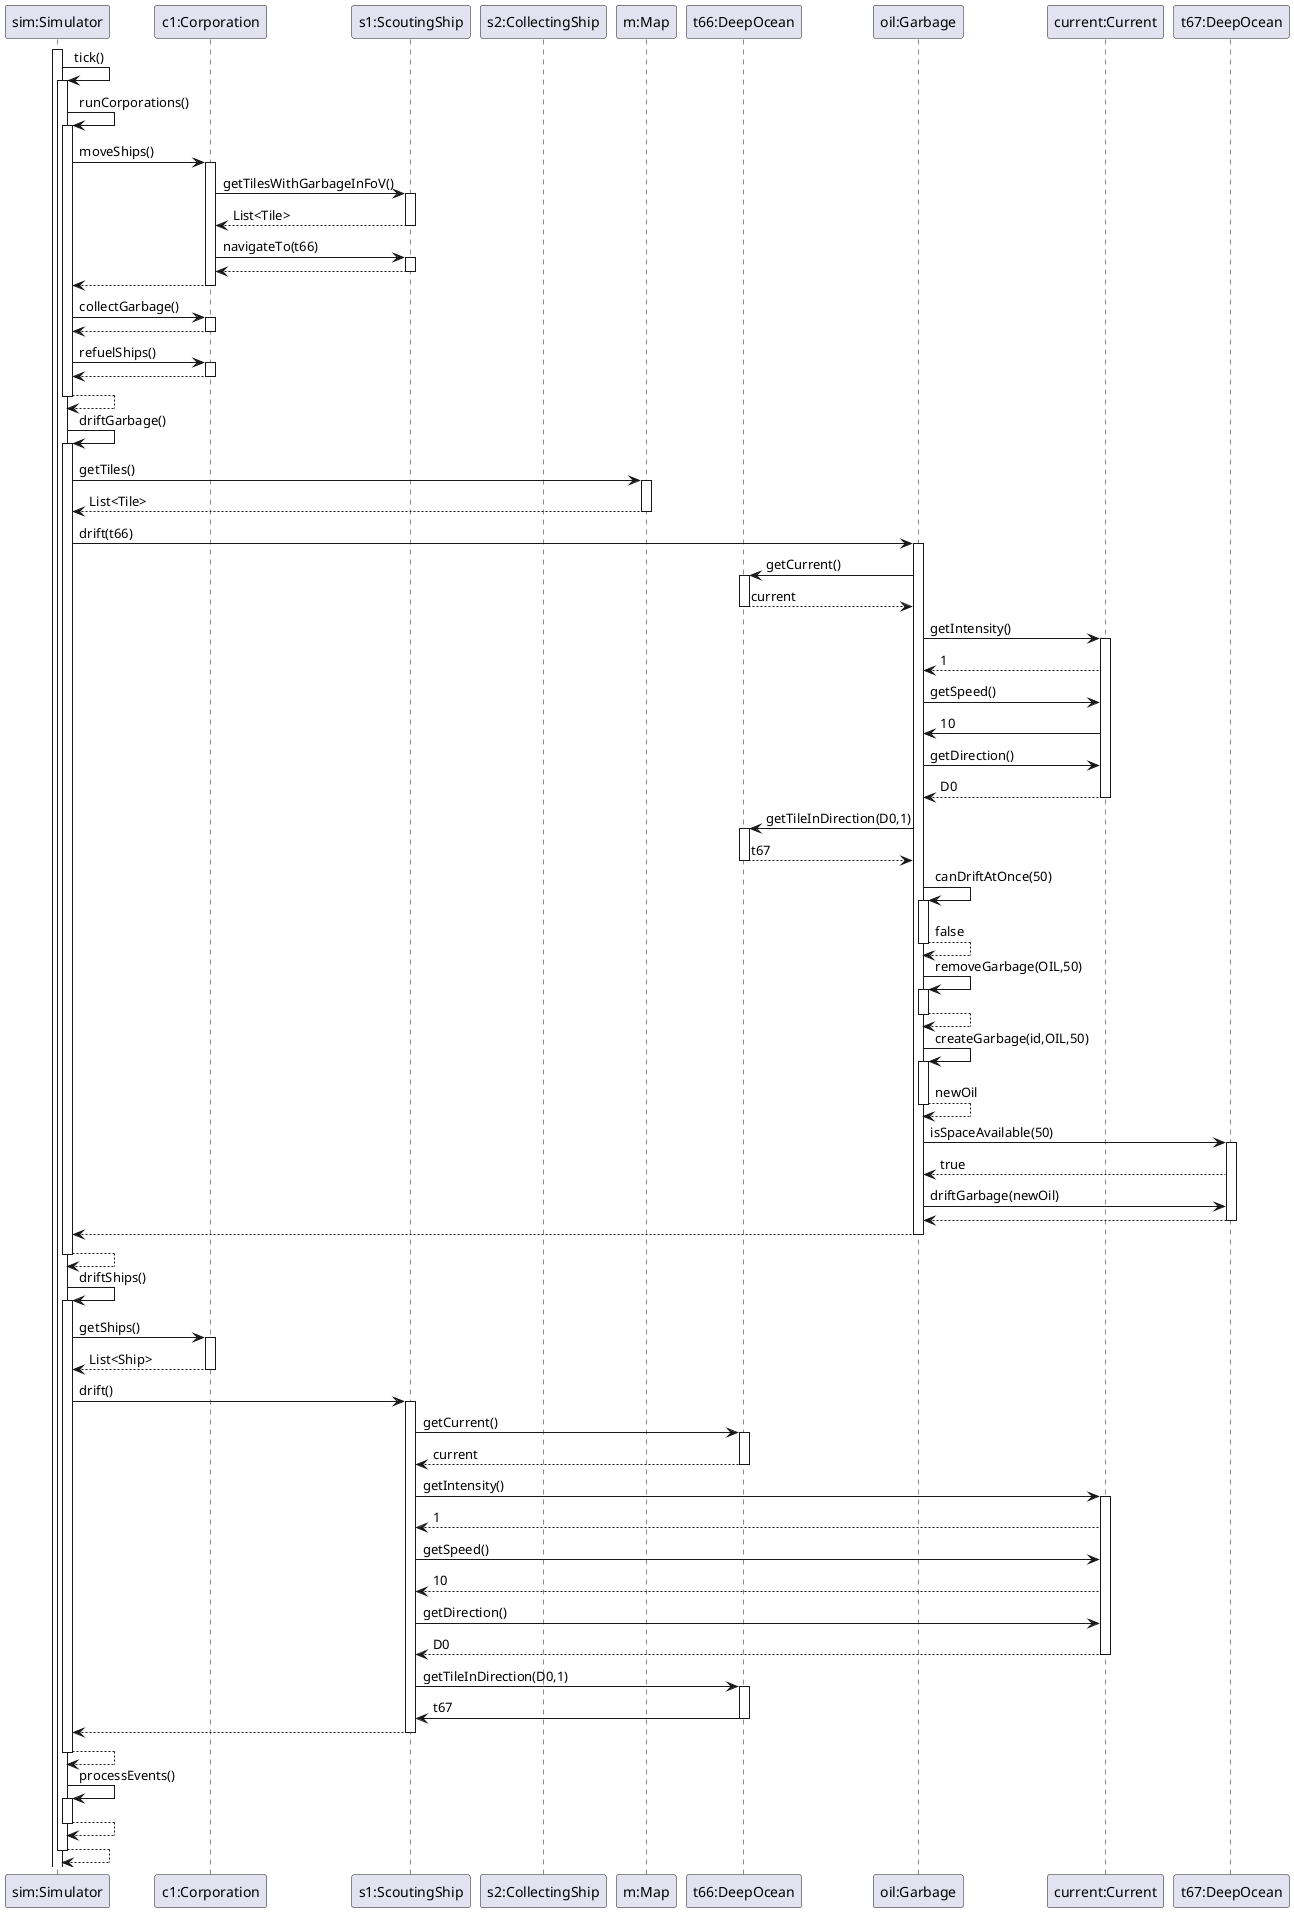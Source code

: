 @startuml
participant "sim:Simulator" as s
participant "c1:Corporation" as c1
participant "s1:ScoutingShip" as scouting
participant "s2:CollectingShip" as collecting
participant "m:Map" as m
participant "t66:DeepOcean" as t66
participant "oil:Garbage" as oil
participant "current:Current" as current
participant "t67:DeepOcean" as t67




activate s

s -> s: tick()
activate s

s -> s: runCorporations()
activate s

s -> c1: moveShips()
activate c1

c1 -> scouting: getTilesWithGarbageInFoV()
activate scouting

scouting --> c1: List<Tile>
deactivate scouting


c1 -> scouting: navigateTo(t66)
activate scouting

scouting --> c1
deactivate scouting


c1 --> s
deactivate c1


s -> c1: collectGarbage()
activate c1
c1--> s
deactivate c1


s -> c1: refuelShips()
activate c1
c1--> s
deactivate c1

s --> s
deactivate s

s -> s: driftGarbage()
activate s

s -> m: getTiles()
activate m

m --> s : List<Tile>
deactivate m

s -> oil: drift(t66)
activate oil

oil -> t66: getCurrent()
activate t66

t66 --> oil: current
deactivate t66

oil -> current: getIntensity()
activate current

current --> oil: 1



oil -> current: getSpeed()
current-> oil: 10

oil -> current: getDirection()
current --> oil: D0
deactivate current
oil -> t66: getTileInDirection(D0,1)
activate t66

t66 --> oil: t67
deactivate t66

oil -> oil: canDriftAtOnce(50)
activate oil
oil --> oil: false
deactivate oil


oil -> oil: removeGarbage(OIL,50)
activate oil

oil --> oil
deactivate oil

oil -> oil: createGarbage(id,OIL,50)
activate oil

oil --> oil: newOil
deactivate oil

' Here the problem is: Current can drift more than 1 tile, but we call drift(t67,curr)
' without actually computing the destination tile, we just assume it goes there and then
' query getIntensity() and getSpeed() which makes no sense at this point.

oil -> t67: isSpaceAvailable(50)
activate t67

t67 --> oil: true




oil -> t67: driftGarbage(newOil)
t67 --> oil
deactivate t67

oil --> s
deactivate oil

s --> s
deactivate s


s -> s: driftShips()
activate s

s -> c1: getShips()
activate c1

c1 --> s: List<Ship>
deactivate c1
s -> scouting: drift()
activate scouting

scouting -> t66: getCurrent()
activate t66

t66 --> scouting: current
deactivate t66


scouting -> current: getIntensity()
activate current

current --> scouting: 1

scouting -> current: getSpeed()
current --> scouting: 10

scouting -> current: getDirection()
current --> scouting: D0
deactivate current

scouting -> t66: getTileInDirection(D0,1)
activate t66

t66 -> scouting: t67
deactivate t66


scouting --> s
deactivate scouting

s --> s
deactivate s
s -> s: processEvents()
activate s
s --> s
deactivate s

s --> s
deactivate s

@enduml